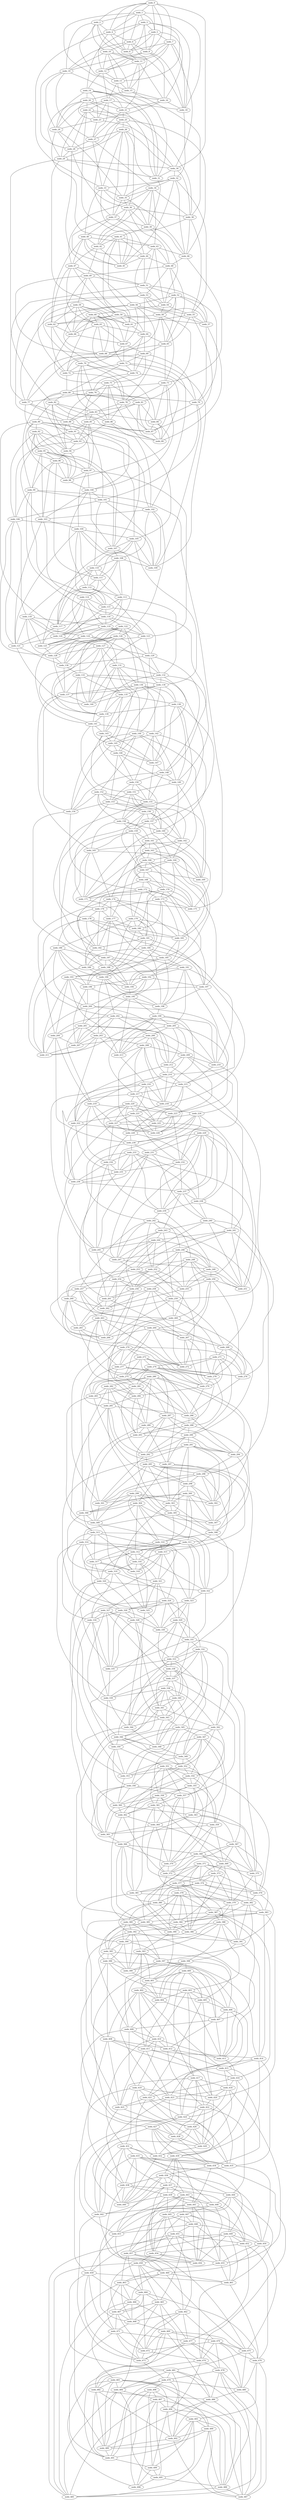 graph gen_BarabasiAlbert_500 {
  nodo_368 -- nodo_372;
  nodo_368 -- nodo_373;
  nodo_368 -- nodo_375;
  nodo_368 -- nodo_370;
  nodo_312 -- nodo_318;
  nodo_312 -- nodo_317;
  nodo_84 -- nodo_89;
  nodo_312 -- nodo_316;
  nodo_256 -- nodo_266;
  nodo_84 -- nodo_87;
  nodo_256 -- nodo_261;
  nodo_39 -- nodo_46;
  nodo_144 -- nodo_154;
  nodo_144 -- nodo_152;
  nodo_200 -- nodo_201;
  nodo_408 -- nodo_425;
  nodo_39 -- nodo_41;
  nodo_160 -- nodo_162;
  nodo_160 -- nodo_169;
  nodo_424 -- nodo_427;
  nodo_144 -- nodo_169;
  nodo_160 -- nodo_171;
  nodo_408 -- nodo_416;
  nodo_408 -- nodo_411;
  nodo_408 -- nodo_412;
  nodo_27 -- nodo_34;
  nodo_433 -- nodo_440;
  nodo_27 -- nodo_33;
  nodo_433 -- nodo_442;
  nodo_135 -- nodo_139;
  nodo_135 -- nodo_138;
  nodo_496 -- nodo_497;
  nodo_256 -- nodo_288;
  nodo_433 -- nodo_449;
  nodo_294 -- nodo_307;
  nodo_433 -- nodo_446;
  nodo_281 -- nodo_292;
  nodo_424 -- nodo_430;
  nodo_27 -- nodo_28;
  nodo_281 -- nodo_293;
  nodo_153 -- nodo_178;
  nodo_368 -- nodo_369;
  nodo_377 -- nodo_382;
  nodo_377 -- nodo_381;
  nodo_84 -- nodo_98;
  nodo_377 -- nodo_386;
  nodo_442 -- nodo_473;
  nodo_496 -- nodo_490;
  nodo_144 -- nodo_148;
  nodo_144 -- nodo_145;
  nodo_144 -- nodo_146;
  nodo_200 -- nodo_210;
  nodo_200 -- nodo_211;
  nodo_285 -- nodo_305;
  nodo_200 -- nodo_212;
  nodo_281 -- nodo_286;
  nodo_281 -- nodo_283;
  nodo_52 -- nodo_56;
  nodo_151 -- nodo_156;
  nodo_417 -- nodo_428;
  nodo_52 -- nodo_54;
  nodo_151 -- nodo_158;
  nodo_377 -- nodo_379;
  nodo_377 -- nodo_378;
  nodo_417 -- nodo_424;
  nodo_52 -- nodo_58;
  nodo_417 -- nodo_425;
  nodo_52 -- nodo_57;
  nodo_415 -- nodo_416;
  nodo_415 -- nodo_418;
  nodo_305 -- nodo_312;
  nodo_424 -- nodo_459;
  nodo_305 -- nodo_314;
  nodo_377 -- nodo_380;
  nodo_397 -- nodo_428;
  nodo_417 -- nodo_420;
  nodo_151 -- nodo_162;
  nodo_417 -- nodo_422;
  nodo_52 -- nodo_65;
  nodo_135 -- nodo_146;
  nodo_263 -- nodo_272;
  nodo_135 -- nodo_143;
  nodo_433 -- nodo_438;
  nodo_15 -- nodo_38;
  nodo_135 -- nodo_140;
  nodo_433 -- nodo_435;
  nodo_433 -- nodo_434;
  nodo_263 -- nodo_266;
  nodo_330 -- nodo_340;
  nodo_263 -- nodo_265;
  nodo_263 -- nodo_264;
  nodo_96 -- nodo_98;
  nodo_96 -- nodo_97;
  nodo_151 -- nodo_153;
  nodo_96 -- nodo_99;
  nodo_151 -- nodo_155;
  nodo_99 -- nodo_101;
  nodo_269 -- nodo_301;
  nodo_52 -- nodo_79;
  nodo_263 -- nodo_284;
  nodo_384 -- nodo_395;
  nodo_99 -- nodo_106;
  nodo_238 -- nodo_239;
  nodo_384 -- nodo_390;
  nodo_384 -- nodo_386;
  nodo_263 -- nodo_277;
  nodo_397 -- nodo_407;
  nodo_391 -- nodo_398;
  nodo_489 -- nodo_491;
  nodo_312 -- nodo_320;
  nodo_1 -- nodo_18;
  nodo_128 -- nodo_130;
  nodo_489 -- nodo_490;
  nodo_99 -- nodo_116;
  nodo_1 -- nodo_15;
  nodo_99 -- nodo_115;
  nodo_128 -- nodo_137;
  nodo_305 -- nodo_308;
  nodo_15 -- nodo_16;
  nodo_64 -- nodo_74;
  nodo_305 -- nodo_307;
  nodo_312 -- nodo_322;
  nodo_64 -- nodo_68;
  nodo_64 -- nodo_65;
  nodo_15 -- nodo_20;
  nodo_64 -- nodo_69;
  nodo_397 -- nodo_414;
  nodo_426 -- nodo_428;
  nodo_202 -- nodo_210;
  nodo_254 -- nodo_261;
  nodo_254 -- nodo_260;
  nodo_426 -- nodo_429;
  nodo_254 -- nodo_256;
  nodo_254 -- nodo_258;
  nodo_19 -- nodo_31;
  nodo_162 -- nodo_175;
  nodo_274 -- nodo_281;
  nodo_310 -- nodo_315;
  nodo_498 -- nodo_499;
  nodo_97 -- nodo_104;
  nodo_310 -- nodo_319;
  nodo_97 -- nodo_100;
  nodo_274 -- nodo_283;
  nodo_431 -- nodo_440;
  nodo_431 -- nodo_442;
  nodo_498 -- nodo_496;
  nodo_431 -- nodo_444;
  nodo_498 -- nodo_497;
  nodo_59 -- nodo_61;
  nodo_59 -- nodo_62;
  nodo_146 -- nodo_153;
  nodo_146 -- nodo_150;
  nodo_20 -- nodo_25;
  nodo_59 -- nodo_60;
  nodo_20 -- nodo_24;
  nodo_20 -- nodo_23;
  nodo_20 -- nodo_22;
  nodo_20 -- nodo_21;
  nodo_92 -- nodo_96;
  nodo_92 -- nodo_95;
  nodo_274 -- nodo_278;
  nodo_59 -- nodo_67;
  nodo_92 -- nodo_94;
  nodo_274 -- nodo_275;
  nodo_92 -- nodo_93;
  nodo_274 -- nodo_276;
  nodo_59 -- nodo_66;
  nodo_162 -- nodo_165;
  nodo_59 -- nodo_63;
  nodo_92 -- nodo_98;
  nodo_162 -- nodo_164;
  nodo_274 -- nodo_279;
  nodo_20 -- nodo_29;
  nodo_162 -- nodo_163;
  nodo_296 -- nodo_311;
  nodo_249 -- nodo_251;
  nodo_249 -- nodo_250;
  nodo_249 -- nodo_255;
  nodo_426 -- nodo_442;
  nodo_59 -- nodo_70;
  nodo_287 -- nodo_305;
  nodo_290 -- nodo_297;
  nodo_330 -- nodo_331;
  nodo_146 -- nodo_149;
  nodo_290 -- nodo_291;
  nodo_290 -- nodo_292;
  nodo_146 -- nodo_147;
  nodo_290 -- nodo_294;
  nodo_202 -- nodo_205;
  nodo_202 -- nodo_206;
  nodo_202 -- nodo_207;
  nodo_417 -- nodo_418;
  nodo_296 -- nodo_301;
  nodo_296 -- nodo_302;
  nodo_202 -- nodo_203;
  nodo_202 -- nodo_204;
  nodo_133 -- nodo_140;
  nodo_296 -- nodo_309;
  nodo_60 -- nodo_71;
  nodo_19 -- nodo_28;
  nodo_60 -- nodo_61;
  nodo_19 -- nodo_27;
  nodo_60 -- nodo_63;
  nodo_19 -- nodo_24;
  nodo_133 -- nodo_137;
  nodo_426 -- nodo_435;
  nodo_60 -- nodo_66;
  nodo_133 -- nodo_135;
  nodo_60 -- nodo_68;
  nodo_133 -- nodo_134;
  nodo_133 -- nodo_139;
  nodo_419 -- nodo_438;
  nodo_153 -- nodo_160;
  nodo_60 -- nodo_72;
  nodo_303 -- nodo_318;
  nodo_460 -- nodo_466;
  nodo_460 -- nodo_463;
  nodo_153 -- nodo_154;
  nodo_153 -- nodo_156;
  nodo_155 -- nodo_169;
  nodo_419 -- nodo_431;
  nodo_247 -- nodo_253;
  nodo_283 -- nodo_289;
  nodo_419 -- nodo_421;
  nodo_419 -- nodo_422;
  nodo_99 -- nodo_175;
  nodo_126 -- nodo_127;
  nodo_460 -- nodo_461;
  nodo_126 -- nodo_128;
  nodo_155 -- nodo_182;
  nodo_419 -- nodo_426;
  nodo_126 -- nodo_129;
  nodo_375 -- nodo_379;
  nodo_40 -- nodo_62;
  nodo_375 -- nodo_376;
  nodo_119 -- nodo_146;
  nodo_395 -- nodo_405;
  nodo_395 -- nodo_409;
  nodo_133 -- nodo_157;
  nodo_283 -- nodo_298;
  nodo_419 -- nodo_420;
  nodo_431 -- nodo_437;
  nodo_72 -- nodo_80;
  nodo_382 -- nodo_384;
  nodo_126 -- nodo_139;
  nodo_382 -- nodo_383;
  nodo_388 -- nodo_403;
  nodo_247 -- nodo_249;
  nodo_126 -- nodo_130;
  nodo_310 -- nodo_321;
  nodo_431 -- nodo_433;
  nodo_310 -- nodo_320;
  nodo_431 -- nodo_432;
  nodo_40 -- nodo_45;
  nodo_40 -- nodo_47;
  nodo_469 -- nodo_486;
  nodo_40 -- nodo_42;
  nodo_332 -- nodo_342;
  nodo_40 -- nodo_43;
  nodo_332 -- nodo_345;
  nodo_40 -- nodo_44;
  nodo_72 -- nodo_78;
  nodo_332 -- nodo_348;
  nodo_469 -- nodo_482;
  nodo_382 -- nodo_391;
  nodo_97 -- nodo_123;
  nodo_382 -- nodo_397;
  nodo_126 -- nodo_140;
  nodo_204 -- nodo_230;
  nodo_303 -- nodo_305;
  nodo_119 -- nodo_124;
  nodo_469 -- nodo_473;
  nodo_119 -- nodo_123;
  nodo_39 -- nodo_54;
  nodo_469 -- nodo_475;
  nodo_303 -- nodo_308;
  nodo_119 -- nodo_120;
  nodo_198 -- nodo_199;
  nodo_254 -- nodo_266;
  nodo_276 -- nodo_286;
  nodo_460 -- nodo_475;
  nodo_469 -- nodo_470;
  nodo_469 -- nodo_472;
  nodo_164 -- nodo_173;
  nodo_67 -- nodo_70;
  nodo_164 -- nodo_171;
  nodo_428 -- nodo_434;
  nodo_95 -- nodo_103;
  nodo_67 -- nodo_71;
  nodo_95 -- nodo_107;
  nodo_124 -- nodo_141;
  nodo_67 -- nodo_69;
  nodo_348 -- nodo_353;
  nodo_428 -- nodo_432;
  nodo_164 -- nodo_169;
  nodo_164 -- nodo_167;
  nodo_444 -- nodo_445;
  nodo_444 -- nodo_446;
  nodo_196 -- nodo_198;
  nodo_124 -- nodo_132;
  nodo_364 -- nodo_365;
  nodo_124 -- nodo_130;
  nodo_485 -- nodo_497;
  nodo_124 -- nodo_131;
  nodo_364 -- nodo_370;
  nodo_79 -- nodo_109;
  nodo_332 -- nodo_333;
  nodo_289 -- nodo_306;
  nodo_332 -- nodo_337;
  nodo_79 -- nodo_101;
  nodo_332 -- nodo_339;
  nodo_444 -- nodo_456;
  nodo_124 -- nodo_125;
  nodo_186 -- nodo_211;
  nodo_444 -- nodo_450;
  nodo_364 -- nodo_374;
  nodo_364 -- nodo_382;
  nodo_485 -- nodo_490;
  nodo_79 -- nodo_84;
  nodo_428 -- nodo_429;
  nodo_164 -- nodo_183;
  nodo_11 -- nodo_15;
  nodo_11 -- nodo_12;
  nodo_348 -- nodo_349;
  nodo_444 -- nodo_461;
  nodo_11 -- nodo_16;
  nodo_11 -- nodo_21;
  nodo_5 -- nodo_16;
  nodo_379 -- nodo_386;
  nodo_80 -- nodo_89;
  nodo_323 -- nodo_329;
  nodo_380 -- nodo_392;
  nodo_323 -- nodo_326;
  nodo_80 -- nodo_81;
  nodo_80 -- nodo_82;
  nodo_379 -- nodo_387;
  nodo_227 -- nodo_245;
  nodo_339 -- nodo_350;
  nodo_380 -- nodo_389;
  nodo_285 -- nodo_292;
  nodo_379 -- nodo_391;
  nodo_380 -- nodo_384;
  nodo_186 -- nodo_200;
  nodo_380 -- nodo_383;
  nodo_43 -- nodo_51;
  nodo_43 -- nodo_54;
  nodo_245 -- nodo_261;
  nodo_5 -- nodo_6;
  nodo_106 -- nodo_109;
  nodo_5 -- nodo_7;
  nodo_5 -- nodo_8;
  nodo_5 -- nodo_9;
  nodo_43 -- nodo_48;
  nodo_227 -- nodo_238;
  nodo_43 -- nodo_44;
  nodo_43 -- nodo_46;
  nodo_227 -- nodo_234;
  nodo_339 -- nodo_344;
  nodo_285 -- nodo_286;
  nodo_334 -- nodo_353;
  nodo_227 -- nodo_228;
  nodo_106 -- nodo_118;
  nodo_178 -- nodo_180;
  nodo_178 -- nodo_182;
  nodo_178 -- nodo_183;
  nodo_411 -- nodo_414;
  nodo_395 -- nodo_396;
  nodo_395 -- nodo_399;
  nodo_285 -- nodo_297;
  nodo_139 -- nodo_141;
  nodo_323 -- nodo_333;
  nodo_245 -- nodo_247;
  nodo_180 -- nodo_181;
  nodo_180 -- nodo_183;
  nodo_180 -- nodo_188;
  nodo_80 -- nodo_99;
  nodo_80 -- nodo_93;
  nodo_139 -- nodo_143;
  nodo_323 -- nodo_330;
  nodo_106 -- nodo_128;
  nodo_106 -- nodo_121;
  nodo_258 -- nodo_278;
  nodo_366 -- nodo_368;
  nodo_334 -- nodo_339;
  nodo_194 -- nodo_195;
  nodo_334 -- nodo_335;
  nodo_258 -- nodo_270;
  nodo_258 -- nodo_271;
  nodo_47 -- nodo_63;
  nodo_47 -- nodo_62;
  nodo_122 -- nodo_130;
  nodo_122 -- nodo_133;
  nodo_122 -- nodo_136;
  nodo_166 -- nodo_177;
  nodo_166 -- nodo_175;
  nodo_471 -- nodo_477;
  nodo_47 -- nodo_50;
  nodo_75 -- nodo_88;
  nodo_471 -- nodo_473;
  nodo_471 -- nodo_472;
  nodo_292 -- nodo_301;
  nodo_258 -- nodo_261;
  nodo_258 -- nodo_262;
  nodo_47 -- nodo_51;
  nodo_47 -- nodo_49;
  nodo_350 -- nodo_351;
  nodo_309 -- nodo_318;
  nodo_309 -- nodo_311;
  nodo_229 -- nodo_238;
  nodo_366 -- nodo_381;
  nodo_229 -- nodo_237;
  nodo_229 -- nodo_239;
  nodo_366 -- nodo_385;
  nodo_229 -- nodo_230;
  nodo_229 -- nodo_232;
  nodo_229 -- nodo_231;
  nodo_415 -- nodo_432;
  nodo_270 -- nodo_282;
  nodo_350 -- nodo_362;
  nodo_213 -- nodo_216;
  nodo_337 -- nodo_339;
  nodo_337 -- nodo_338;
  nodo_366 -- nodo_370;
  nodo_93 -- nodo_106;
  nodo_87 -- nodo_89;
  nodo_93 -- nodo_102;
  nodo_229 -- nodo_241;
  nodo_122 -- nodo_123;
  nodo_122 -- nodo_125;
  nodo_229 -- nodo_247;
  nodo_415 -- nodo_423;
  nodo_122 -- nodo_126;
  nodo_366 -- nodo_380;
  nodo_270 -- nodo_273;
  nodo_122 -- nodo_128;
  nodo_270 -- nodo_272;
  nodo_270 -- nodo_277;
  nodo_350 -- nodo_356;
  nodo_166 -- nodo_168;
  nodo_166 -- nodo_167;
  nodo_270 -- nodo_276;
  nodo_350 -- nodo_353;
  nodo_287 -- nodo_292;
  nodo_287 -- nodo_294;
  nodo_35 -- nodo_36;
  nodo_35 -- nodo_37;
  nodo_243 -- nodo_244;
  nodo_35 -- nodo_39;
  nodo_243 -- nodo_245;
  nodo_137 -- nodo_165;
  nodo_108 -- nodo_109;
  nodo_337 -- nodo_340;
  nodo_287 -- nodo_289;
  nodo_287 -- nodo_288;
  nodo_321 -- nodo_328;
  nodo_1 -- nodo_2;
  nodo_215 -- nodo_228;
  nodo_442 -- nodo_456;
  nodo_1 -- nodo_3;
  nodo_55 -- nodo_57;
  nodo_321 -- nodo_327;
  nodo_1 -- nodo_4;
  nodo_321 -- nodo_324;
  nodo_1 -- nodo_5;
  nodo_215 -- nodo_225;
  nodo_321 -- nodo_325;
  nodo_1 -- nodo_6;
  nodo_413 -- nodo_416;
  nodo_487 -- nodo_490;
  nodo_55 -- nodo_65;
  nodo_337 -- nodo_357;
  nodo_458 -- nodo_485;
  nodo_55 -- nodo_61;
  nodo_487 -- nodo_497;
  nodo_23 -- nodo_30;
  nodo_393 -- nodo_397;
  nodo_258 -- nodo_259;
  nodo_137 -- nodo_140;
  nodo_243 -- nodo_268;
  nodo_307 -- nodo_308;
  nodo_23 -- nodo_24;
  nodo_23 -- nodo_27;
  nodo_166 -- nodo_197;
  nodo_243 -- nodo_259;
  nodo_471 -- nodo_491;
  nodo_243 -- nodo_256;
  nodo_137 -- nodo_154;
  nodo_215 -- nodo_241;
  nodo_9 -- nodo_16;
  nodo_108 -- nodo_111;
  nodo_108 -- nodo_110;
  nodo_458 -- nodo_460;
  nodo_9 -- nodo_19;
  nodo_108 -- nodo_114;
  nodo_9 -- nodo_18;
  nodo_108 -- nodo_113;
  nodo_399 -- nodo_401;
  nodo_458 -- nodo_467;
  nodo_55 -- nodo_87;
  nodo_9 -- nodo_12;
  nodo_393 -- nodo_399;
  nodo_458 -- nodo_462;
  nodo_458 -- nodo_465;
  nodo_458 -- nodo_464;
  nodo_336 -- nodo_343;
  nodo_336 -- nodo_346;
  nodo_197 -- nodo_200;
  nodo_481 -- nodo_492;
  nodo_336 -- nodo_341;
  nodo_336 -- nodo_340;
  nodo_481 -- nodo_487;
  nodo_481 -- nodo_486;
  nodo_176 -- nodo_188;
  nodo_120 -- nodo_121;
  nodo_224 -- nodo_232;
  nodo_120 -- nodo_127;
  nodo_224 -- nodo_230;
  nodo_224 -- nodo_235;
  nodo_328 -- nodo_341;
  nodo_112 -- nodo_125;
  nodo_328 -- nodo_343;
  nodo_112 -- nodo_123;
  nodo_73 -- nodo_84;
  nodo_73 -- nodo_80;
  nodo_168 -- nodo_181;
  nodo_28 -- nodo_36;
  nodo_241 -- nodo_296;
  nodo_481 -- nodo_482;
  nodo_197 -- nodo_215;
  nodo_481 -- nodo_484;
  nodo_216 -- nodo_221;
  nodo_216 -- nodo_222;
  nodo_216 -- nodo_224;
  nodo_481 -- nodo_479;
  nodo_168 -- nodo_172;
  nodo_28 -- nodo_29;
  nodo_73 -- nodo_78;
  nodo_168 -- nodo_175;
  nodo_328 -- nodo_330;
  nodo_328 -- nodo_335;
  nodo_336 -- nodo_367;
  nodo_168 -- nodo_170;
  nodo_383 -- nodo_420;
  nodo_168 -- nodo_171;
  nodo_16 -- nodo_18;
  nodo_457 -- nodo_475;
  nodo_16 -- nodo_21;
  nodo_16 -- nodo_23;
  nodo_233 -- nodo_251;
  nodo_352 -- nodo_354;
  nodo_352 -- nodo_353;
  nodo_73 -- nodo_87;
  nodo_233 -- nodo_254;
  nodo_207 -- nodo_211;
  nodo_457 -- nodo_462;
  nodo_383 -- nodo_414;
  nodo_449 -- nodo_485;
  nodo_457 -- nodo_464;
  nodo_457 -- nodo_463;
  nodo_216 -- nodo_245;
  nodo_224 -- nodo_226;
  nodo_224 -- nodo_227;
  nodo_449 -- nodo_456;
  nodo_490 -- nodo_492;
  nodo_449 -- nodo_452;
  nodo_449 -- nodo_450;
  nodo_185 -- nodo_198;
  nodo_185 -- nodo_196;
  nodo_295 -- nodo_296;
  nodo_85 -- nodo_97;
  nodo_185 -- nodo_191;
  nodo_233 -- nodo_236;
  nodo_233 -- nodo_239;
  nodo_289 -- nodo_297;
  nodo_233 -- nodo_238;
  nodo_362 -- nodo_389;
  nodo_289 -- nodo_293;
  nodo_185 -- nodo_188;
  nodo_345 -- nodo_347;
  nodo_233 -- nodo_235;
  nodo_233 -- nodo_234;
  nodo_449 -- nodo_457;
  nodo_352 -- nodo_370;
  nodo_449 -- nodo_461;
  nodo_241 -- nodo_251;
  nodo_48 -- nodo_65;
  nodo_85 -- nodo_87;
  nodo_241 -- nodo_244;
  nodo_85 -- nodo_93;
  nodo_295 -- nodo_298;
  nodo_400 -- nodo_417;
  nodo_85 -- nodo_94;
  nodo_295 -- nodo_299;
  nodo_85 -- nodo_91;
  nodo_400 -- nodo_411;
  nodo_241 -- nodo_246;
  nodo_352 -- nodo_362;
  nodo_90 -- nodo_107;
  nodo_216 -- nodo_218;
  nodo_216 -- nodo_217;
  nodo_400 -- nodo_407;
  nodo_48 -- nodo_53;
  nodo_362 -- nodo_372;
  nodo_48 -- nodo_52;
  nodo_400 -- nodo_404;
  nodo_224 -- nodo_251;
  nodo_362 -- nodo_364;
  nodo_241 -- nodo_253;
  nodo_400 -- nodo_406;
  nodo_400 -- nodo_405;
  nodo_48 -- nodo_49;
  nodo_345 -- nodo_365;
  nodo_400 -- nodo_401;
  nodo_97 -- nodo_98;
  nodo_90 -- nodo_101;
  nodo_53 -- nodo_57;
  nodo_191 -- nodo_192;
  nodo_191 -- nodo_193;
  nodo_53 -- nodo_55;
  nodo_53 -- nodo_54;
  nodo_289 -- nodo_290;
  nodo_191 -- nodo_198;
  nodo_112 -- nodo_117;
  nodo_112 -- nodo_115;
  nodo_345 -- nodo_350;
  nodo_438 -- nodo_439;
  nodo_345 -- nodo_356;
  nodo_345 -- nodo_357;
  nodo_90 -- nodo_117;
  nodo_278 -- nodo_279;
  nodo_345 -- nodo_358;
  nodo_53 -- nodo_64;
  nodo_112 -- nodo_113;
  nodo_473 -- nodo_479;
  nodo_174 -- nodo_184;
  nodo_174 -- nodo_183;
  nodo_174 -- nodo_177;
  nodo_278 -- nodo_288;
  nodo_110 -- nodo_118;
  nodo_110 -- nodo_117;
  nodo_326 -- nodo_335;
  nodo_326 -- nodo_334;
  nodo_110 -- nodo_113;
  nodo_110 -- nodo_112;
  nodo_110 -- nodo_111;
  nodo_326 -- nodo_330;
  nodo_105 -- nodo_109;
  nodo_81 -- nodo_87;
  nodo_402 -- nodo_405;
  nodo_174 -- nodo_175;
  nodo_402 -- nodo_408;
  nodo_81 -- nodo_89;
  nodo_174 -- nodo_176;
  nodo_81 -- nodo_83;
  nodo_81 -- nodo_84;
  nodo_178 -- nodo_186;
  nodo_81 -- nodo_85;
  nodo_354 -- nodo_355;
  nodo_475 -- nodo_481;
  nodo_402 -- nodo_404;
  nodo_280 -- nodo_302;
  nodo_354 -- nodo_359;
  nodo_105 -- nodo_107;
  nodo_410 -- nodo_419;
  nodo_218 -- nodo_226;
  nodo_41 -- nodo_61;
  nodo_2 -- nodo_19;
  nodo_455 -- nodo_463;
  nodo_455 -- nodo_461;
  nodo_483 -- nodo_482;
  nodo_402 -- nodo_411;
  nodo_2 -- nodo_10;
  nodo_2 -- nodo_11;
  nodo_402 -- nodo_412;
  nodo_402 -- nodo_415;
  nodo_2 -- nodo_13;
  nodo_105 -- nodo_110;
  nodo_105 -- nodo_111;
  nodo_410 -- nodo_412;
  nodo_231 -- nodo_245;
  nodo_410 -- nodo_411;
  nodo_317 -- nodo_318;
  nodo_93 -- nodo_94;
  nodo_231 -- nodo_247;
  nodo_410 -- nodo_413;
  nodo_218 -- nodo_221;
  nodo_326 -- nodo_328;
  nodo_41 -- nodo_50;
  nodo_483 -- nodo_489;
  nodo_483 -- nodo_487;
  nodo_483 -- nodo_484;
  nodo_483 -- nodo_494;
  nodo_483 -- nodo_491;
  nodo_41 -- nodo_42;
  nodo_131 -- nodo_145;
  nodo_41 -- nodo_43;
  nodo_402 -- nodo_423;
  nodo_483 -- nodo_490;
  nodo_41 -- nodo_44;
  nodo_41 -- nodo_45;
  nodo_131 -- nodo_144;
  nodo_183 -- nodo_185;
  nodo_347 -- nodo_359;
  nodo_447 -- nodo_448;
  nodo_347 -- nodo_353;
  nodo_347 -- nodo_354;
  nodo_131 -- nodo_141;
  nodo_269 -- nodo_284;
  nodo_131 -- nodo_140;
  nodo_103 -- nodo_121;
  nodo_131 -- nodo_136;
  nodo_131 -- nodo_132;
  nodo_410 -- nodo_431;
  nodo_105 -- nodo_134;
  nodo_148 -- nodo_149;
  nodo_183 -- nodo_194;
  nodo_231 -- nodo_240;
  nodo_269 -- nodo_276;
  nodo_347 -- nodo_363;
  nodo_269 -- nodo_272;
  nodo_397 -- nodo_399;
  nodo_231 -- nodo_235;
  nodo_103 -- nodo_114;
  nodo_231 -- nodo_232;
  nodo_453 -- nodo_459;
  nodo_319 -- nodo_320;
  nodo_148 -- nodo_154;
  nodo_148 -- nodo_155;
  nodo_475 -- nodo_480;
  nodo_148 -- nodo_150;
  nodo_360 -- nodo_363;
  nodo_195 -- nodo_213;
  nodo_360 -- nodo_362;
  nodo_61 -- nodo_64;
  nodo_475 -- nodo_476;
  nodo_61 -- nodo_67;
  nodo_354 -- nodo_360;
  nodo_319 -- nodo_325;
  nodo_447 -- nodo_465;
  nodo_319 -- nodo_329;
  nodo_103 -- nodo_104;
  nodo_28 -- nodo_56;
  nodo_347 -- nodo_348;
  nodo_347 -- nodo_349;
  nodo_75 -- nodo_105;
  nodo_354 -- nodo_381;
  nodo_189 -- nodo_211;
  nodo_195 -- nodo_207;
  nodo_176 -- nodo_182;
  nodo_176 -- nodo_177;
  nodo_176 -- nodo_178;
  nodo_360 -- nodo_365;
  nodo_447 -- nodo_450;
  nodo_447 -- nodo_454;
  nodo_447 -- nodo_453;
  nodo_319 -- nodo_334;
  nodo_447 -- nodo_456;
  nodo_436 -- nodo_437;
  nodo_404 -- nodo_407;
  nodo_436 -- nodo_438;
  nodo_172 -- nodo_173;
  nodo_404 -- nodo_409;
  nodo_56 -- nodo_57;
  nodo_172 -- nodo_175;
  nodo_468 -- nodo_469;
  nodo_56 -- nodo_58;
  nodo_172 -- nodo_176;
  nodo_388 -- nodo_391;
  nodo_282 -- nodo_301;
  nodo_356 -- nodo_357;
  nodo_56 -- nodo_67;
  nodo_172 -- nodo_182;
  nodo_172 -- nodo_185;
  nodo_56 -- nodo_68;
  nodo_252 -- nodo_262;
  nodo_193 -- nodo_200;
  nodo_453 -- nodo_460;
  nodo_220 -- nodo_227;
  nodo_220 -- nodo_228;
  nodo_373 -- nodo_386;
  nodo_421 -- nodo_432;
  nodo_252 -- nodo_254;
  nodo_252 -- nodo_255;
  nodo_252 -- nodo_256;
  nodo_172 -- nodo_179;
  nodo_220 -- nodo_221;
  nodo_300 -- nodo_307;
  nodo_56 -- nodo_77;
  nodo_56 -- nodo_78;
  nodo_300 -- nodo_306;
  nodo_220 -- nodo_225;
  nodo_300 -- nodo_303;
  nodo_220 -- nodo_223;
  nodo_300 -- nodo_301;
  nodo_421 -- nodo_435;
  nodo_300 -- nodo_302;
  nodo_44 -- nodo_53;
  nodo_44 -- nodo_51;
  nodo_300 -- nodo_310;
  nodo_477 -- nodo_480;
  nodo_300 -- nodo_311;
  nodo_44 -- nodo_45;
  nodo_116 -- nodo_120;
  nodo_44 -- nodo_48;
  nodo_116 -- nodo_123;
  nodo_220 -- nodo_230;
  nodo_261 -- nodo_267;
  nodo_341 -- nodo_342;
  nodo_116 -- nodo_122;
  nodo_341 -- nodo_343;
  nodo_220 -- nodo_236;
  nodo_341 -- nodo_346;
  nodo_421 -- nodo_424;
  nodo_421 -- nodo_425;
  nodo_315 -- nodo_318;
  nodo_315 -- nodo_316;
  nodo_261 -- nodo_265;
  nodo_32 -- nodo_55;
  nodo_261 -- nodo_262;
  nodo_388 -- nodo_398;
  nodo_388 -- nodo_394;
  nodo_68 -- nodo_77;
  nodo_388 -- nodo_392;
  nodo_6 -- nodo_8;
  nodo_388 -- nodo_393;
  nodo_468 -- nodo_471;
  nodo_6 -- nodo_9;
  nodo_477 -- nodo_498;
  nodo_155 -- nodo_158;
  nodo_235 -- nodo_236;
  nodo_32 -- nodo_46;
  nodo_32 -- nodo_45;
  nodo_297 -- nodo_333;
  nodo_299 -- nodo_342;
  nodo_267 -- nodo_272;
  nodo_462 -- nodo_477;
  nodo_462 -- nodo_472;
  nodo_462 -- nodo_473;
  nodo_267 -- nodo_279;
  nodo_101 -- nodo_110;
  nodo_205 -- nodo_223;
  nodo_317 -- nodo_321;
  nodo_116 -- nodo_119;
  nodo_32 -- nodo_35;
  nodo_317 -- nodo_320;
  nodo_32 -- nodo_33;
  nodo_32 -- nodo_34;
  nodo_157 -- nodo_171;
  nodo_477 -- nodo_473;
  nodo_157 -- nodo_164;
  nodo_205 -- nodo_213;
  nodo_477 -- nodo_478;
  nodo_116 -- nodo_117;
  nodo_205 -- nodo_212;
  nodo_317 -- nodo_326;
  nodo_291 -- nodo_294;
  nodo_205 -- nodo_209;
  nodo_205 -- nodo_206;
  nodo_291 -- nodo_298;
  nodo_6 -- nodo_19;
  nodo_252 -- nodo_272;
  nodo_291 -- nodo_292;
  nodo_193 -- nodo_211;
  nodo_189 -- nodo_194;
  nodo_373 -- nodo_376;
  nodo_6 -- nodo_10;
  nodo_373 -- nodo_377;
  nodo_193 -- nodo_204;
  nodo_373 -- nodo_374;
  nodo_6 -- nodo_15;
  nodo_189 -- nodo_190;
  nodo_235 -- nodo_261;
  nodo_373 -- nodo_379;
  nodo_341 -- nodo_385;
  nodo_73 -- nodo_100;
  nodo_88 -- nodo_100;
  nodo_297 -- nodo_304;
  nodo_297 -- nodo_302;
  nodo_462 -- nodo_470;
  nodo_297 -- nodo_303;
  nodo_193 -- nodo_213;
  nodo_356 -- nodo_360;
  nodo_451 -- nodo_452;
  nodo_462 -- nodo_468;
  nodo_101 -- nodo_106;
  nodo_356 -- nodo_365;
  nodo_451 -- nodo_457;
  nodo_101 -- nodo_109;
  nodo_356 -- nodo_363;
  nodo_451 -- nodo_455;
  nodo_267 -- nodo_268;
  nodo_451 -- nodo_459;
  nodo_356 -- nodo_366;
  nodo_451 -- nodo_458;
  nodo_101 -- nodo_102;
  nodo_299 -- nodo_304;
  nodo_406 -- nodo_413;
  nodo_299 -- nodo_302;
  nodo_406 -- nodo_415;
  nodo_299 -- nodo_303;
  nodo_358 -- nodo_367;
  nodo_142 -- nodo_150;
  nodo_299 -- nodo_306;
  nodo_358 -- nodo_365;
  nodo_438 -- nodo_440;
  nodo_358 -- nodo_364;
  nodo_36 -- nodo_48;
  nodo_358 -- nodo_361;
  nodo_358 -- nodo_360;
  nodo_299 -- nodo_301;
  nodo_451 -- nodo_462;
  nodo_371 -- nodo_388;
  nodo_142 -- nodo_145;
  nodo_142 -- nodo_147;
  nodo_142 -- nodo_149;
  nodo_222 -- nodo_226;
  nodo_406 -- nodo_424;
  nodo_466 -- nodo_467;
  nodo_466 -- nodo_468;
  nodo_438 -- nodo_452;
  nodo_36 -- nodo_37;
  nodo_36 -- nodo_38;
  nodo_36 -- nodo_39;
  nodo_392 -- nodo_413;
  nodo_299 -- nodo_310;
  nodo_386 -- nodo_391;
  nodo_36 -- nodo_42;
  nodo_114 -- nodo_120;
  nodo_114 -- nodo_129;
  nodo_114 -- nodo_125;
  nodo_434 -- nodo_436;
  nodo_209 -- nodo_223;
  nodo_76 -- nodo_88;
  nodo_24 -- nodo_41;
  nodo_438 -- nodo_460;
  nodo_479 -- nodo_496;
  nodo_250 -- nodo_264;
  nodo_170 -- nodo_180;
  nodo_466 -- nodo_474;
  nodo_157 -- nodo_160;
  nodo_392 -- nodo_425;
  nodo_479 -- nodo_494;
  nodo_479 -- nodo_491;
  nodo_494 -- nodo_493;
  nodo_267 -- nodo_293;
  nodo_386 -- nodo_395;
  nodo_250 -- nodo_255;
  nodo_250 -- nodo_257;
  nodo_129 -- nodo_148;
  nodo_157 -- nodo_159;
  nodo_237 -- nodo_239;
  nodo_209 -- nodo_224;
  nodo_237 -- nodo_238;
  nodo_76 -- nodo_78;
  nodo_209 -- nodo_212;
  nodo_76 -- nodo_77;
  nodo_142 -- nodo_160;
  nodo_209 -- nodo_210;
  nodo_76 -- nodo_79;
  nodo_170 -- nodo_173;
  nodo_250 -- nodo_251;
  nodo_170 -- nodo_175;
  nodo_2 -- nodo_4;
  nodo_406 -- nodo_407;
  nodo_466 -- nodo_485;
  nodo_170 -- nodo_171;
  nodo_479 -- nodo_484;
  nodo_2 -- nodo_8;
  nodo_479 -- nodo_480;
  nodo_222 -- nodo_235;
  nodo_129 -- nodo_130;
  nodo_129 -- nodo_134;
  nodo_129 -- nodo_132;
  nodo_76 -- nodo_85;
  nodo_209 -- nodo_214;
  nodo_222 -- nodo_236;
  nodo_86 -- nodo_102;
  nodo_88 -- nodo_91;
  nodo_88 -- nodo_94;
  nodo_265 -- nodo_272;
  nodo_265 -- nodo_266;
  nodo_187 -- nodo_198;
  nodo_159 -- nodo_187;
  nodo_191 -- nodo_218;
  nodo_315 -- nodo_321;
  nodo_250 -- nodo_278;
  nodo_313 -- nodo_314;
  nodo_313 -- nodo_317;
  nodo_313 -- nodo_316;
  nodo_315 -- nodo_323;
  nodo_408 -- nodo_453;
  nodo_24 -- nodo_35;
  nodo_492 -- nodo_493;
  nodo_492 -- nodo_494;
  nodo_191 -- nodo_214;
  nodo_464 -- nodo_472;
  nodo_343 -- nodo_344;
  nodo_343 -- nodo_345;
  nodo_237 -- nodo_240;
  nodo_464 -- nodo_476;
  nodo_191 -- nodo_205;
  nodo_492 -- nodo_487;
  nodo_71 -- nodo_102;
  nodo_492 -- nodo_489;
  nodo_237 -- nodo_243;
  nodo_250 -- nodo_267;
  nodo_24 -- nodo_28;
  nodo_343 -- nodo_348;
  nodo_178 -- nodo_210;
  nodo_371 -- nodo_374;
  nodo_371 -- nodo_375;
  nodo_12 -- nodo_13;
  nodo_371 -- nodo_372;
  nodo_12 -- nodo_14;
  nodo_371 -- nodo_373;
  nodo_12 -- nodo_17;
  nodo_159 -- nodo_161;
  nodo_464 -- nodo_465;
  nodo_159 -- nodo_163;
  nodo_464 -- nodo_466;
  nodo_159 -- nodo_165;
  nodo_436 -- nodo_450;
  nodo_114 -- nodo_119;
  nodo_159 -- nodo_167;
  nodo_436 -- nodo_453;
  nodo_464 -- nodo_467;
  nodo_114 -- nodo_117;
  nodo_114 -- nodo_115;
  nodo_315 -- nodo_346;
  nodo_178 -- nodo_204;
  nodo_187 -- nodo_192;
  nodo_371 -- nodo_385;
  nodo_293 -- nodo_294;
  nodo_187 -- nodo_194;
  nodo_187 -- nodo_189;
  nodo_187 -- nodo_188;
  nodo_390 -- nodo_401;
  nodo_371 -- nodo_379;
  nodo_265 -- nodo_275;
  nodo_371 -- nodo_377;
  nodo_436 -- nodo_440;
  nodo_436 -- nodo_443;
  nodo_264 -- nodo_268;
  nodo_264 -- nodo_267;
  nodo_304 -- nodo_312;
  nodo_304 -- nodo_310;
  nodo_264 -- nodo_266;
  nodo_416 -- nodo_421;
  nodo_152 -- nodo_158;
  nodo_152 -- nodo_155;
  nodo_152 -- nodo_156;
  nodo_152 -- nodo_162;
  nodo_416 -- nodo_426;
  nodo_248 -- nodo_269;
  nodo_441 -- nodo_455;
  nodo_264 -- nodo_272;
  nodo_441 -- nodo_452;
  nodo_304 -- nodo_322;
  nodo_320 -- nodo_322;
  nodo_416 -- nodo_434;
  nodo_320 -- nodo_328;
  nodo_17 -- nodo_18;
  nodo_62 -- nodo_72;
  nodo_152 -- nodo_153;
  nodo_248 -- nodo_250;
  nodo_152 -- nodo_154;
  nodo_248 -- nodo_251;
  nodo_17 -- nodo_27;
  nodo_62 -- nodo_66;
  nodo_488 -- nodo_485;
  nodo_248 -- nodo_253;
  nodo_17 -- nodo_21;
  nodo_136 -- nodo_147;
  nodo_17 -- nodo_22;
  nodo_17 -- nodo_23;
  nodo_441 -- nodo_468;
  nodo_17 -- nodo_24;
  nodo_174 -- nodo_202;
  nodo_127 -- nodo_128;
  nodo_136 -- nodo_143;
  nodo_248 -- nodo_258;
  nodo_127 -- nodo_129;
  nodo_136 -- nodo_142;
  nodo_488 -- nodo_487;
  nodo_248 -- nodo_256;
  nodo_136 -- nodo_140;
  nodo_49 -- nodo_66;
  nodo_49 -- nodo_68;
  nodo_398 -- nodo_410;
  nodo_320 -- nodo_335;
  nodo_273 -- nodo_287;
  nodo_49 -- nodo_61;
  nodo_127 -- nodo_131;
  nodo_488 -- nodo_494;
  nodo_62 -- nodo_74;
  nodo_98 -- nodo_100;
  nodo_392 -- nodo_393;
  nodo_488 -- nodo_490;
  nodo_392 -- nodo_394;
  nodo_488 -- nodo_493;
  nodo_127 -- nodo_139;
  nodo_248 -- nodo_249;
  nodo_127 -- nodo_135;
  nodo_432 -- nodo_434;
  nodo_313 -- nodo_334;
  nodo_264 -- nodo_275;
  nodo_398 -- nodo_400;
  nodo_49 -- nodo_59;
  nodo_264 -- nodo_277;
  nodo_398 -- nodo_404;
  nodo_398 -- nodo_401;
  nodo_49 -- nodo_51;
  nodo_392 -- nodo_399;
  nodo_398 -- nodo_406;
  nodo_127 -- nodo_141;
  nodo_441 -- nodo_448;
  nodo_441 -- nodo_442;
  nodo_304 -- nodo_309;
  nodo_313 -- nodo_322;
  nodo_304 -- nodo_307;
  nodo_304 -- nodo_306;
  nodo_313 -- nodo_323;
  nodo_74 -- nodo_89;
  nodo_320 -- nodo_353;
  nodo_409 -- nodo_427;
  nodo_257 -- nodo_269;
  nodo_273 -- nodo_274;
  nodo_201 -- nodo_207;
  nodo_273 -- nodo_275;
  nodo_201 -- nodo_204;
  nodo_201 -- nodo_203;
  nodo_257 -- nodo_262;
  nodo_257 -- nodo_260;
  nodo_257 -- nodo_266;
  nodo_367 -- nodo_368;
  nodo_367 -- nodo_369;
  nodo_257 -- nodo_263;
  nodo_74 -- nodo_75;
  nodo_74 -- nodo_76;
  nodo_409 -- nodo_419;
  nodo_145 -- nodo_154;
  nodo_409 -- nodo_412;
  nodo_170 -- nodo_192;
  nodo_409 -- nodo_410;
  nodo_273 -- nodo_276;
  nodo_273 -- nodo_277;
  nodo_273 -- nodo_278;
  nodo_273 -- nodo_279;
  nodo_311 -- nodo_312;
  nodo_311 -- nodo_317;
  nodo_434 -- nodo_474;
  nodo_311 -- nodo_316;
  nodo_385 -- nodo_391;
  nodo_423 -- nodo_425;
  nodo_423 -- nodo_426;
  nodo_293 -- nodo_309;
  nodo_385 -- nodo_390;
  nodo_280 -- nodo_282;
  nodo_280 -- nodo_281;
  nodo_145 -- nodo_146;
  nodo_145 -- nodo_147;
  nodo_239 -- nodo_242;
  nodo_385 -- nodo_396;
  nodo_134 -- nodo_135;
  nodo_37 -- nodo_39;
  nodo_134 -- nodo_138;
  nodo_134 -- nodo_137;
  nodo_280 -- nodo_289;
  nodo_86 -- nodo_89;
  nodo_280 -- nodo_284;
  nodo_280 -- nodo_283;
  nodo_367 -- nodo_386;
  nodo_37 -- nodo_44;
  nodo_86 -- nodo_93;
  nodo_434 -- nodo_441;
  nodo_37 -- nodo_45;
  nodo_495 -- nodo_488;
  nodo_423 -- nodo_435;
  nodo_239 -- nodo_249;
  nodo_37 -- nodo_40;
  nodo_378 -- nodo_390;
  nodo_280 -- nodo_297;
  nodo_280 -- nodo_294;
  nodo_201 -- nodo_219;
  nodo_367 -- nodo_375;
  nodo_378 -- nodo_389;
  nodo_367 -- nodo_376;
  nodo_416 -- nodo_418;
  nodo_423 -- nodo_440;
  nodo_201 -- nodo_212;
  nodo_378 -- nodo_380;
  nodo_201 -- nodo_210;
  nodo_495 -- nodo_498;
  nodo_495 -- nodo_497;
  nodo_378 -- nodo_384;
  nodo_378 -- nodo_387;
  nodo_378 -- nodo_386;
  nodo_302 -- nodo_307;
  nodo_210 -- nodo_215;
  nodo_396 -- nodo_428;
  nodo_42 -- nodo_47;
  nodo_246 -- nodo_256;
  nodo_42 -- nodo_49;
  nodo_42 -- nodo_45;
  nodo_154 -- nodo_172;
  nodo_262 -- nodo_263;
  nodo_70 -- nodo_78;
  nodo_70 -- nodo_76;
  nodo_246 -- nodo_251;
  nodo_246 -- nodo_252;
  nodo_70 -- nodo_72;
  nodo_246 -- nodo_255;
  nodo_331 -- nodo_375;
  nodo_374 -- nodo_376;
  nodo_134 -- nodo_144;
  nodo_29 -- nodo_82;
  nodo_418 -- nodo_420;
  nodo_418 -- nodo_424;
  nodo_418 -- nodo_423;
  nodo_418 -- nodo_429;
  nodo_70 -- nodo_86;
  nodo_70 -- nodo_84;
  nodo_374 -- nodo_381;
  nodo_374 -- nodo_383;
  nodo_70 -- nodo_83;
  nodo_29 -- nodo_50;
  nodo_154 -- nodo_188;
  nodo_82 -- nodo_87;
  nodo_396 -- nodo_408;
  nodo_82 -- nodo_83;
  nodo_82 -- nodo_86;
  nodo_387 -- nodo_407;
  nodo_396 -- nodo_403;
  nodo_387 -- nodo_408;
  nodo_82 -- nodo_91;
  nodo_82 -- nodo_90;
  nodo_311 -- nodo_323;
  nodo_418 -- nodo_455;
  nodo_311 -- nodo_322;
  nodo_396 -- nodo_413;
  nodo_30 -- nodo_38;
  nodo_118 -- nodo_125;
  nodo_118 -- nodo_124;
  nodo_30 -- nodo_32;
  nodo_30 -- nodo_31;
  nodo_118 -- nodo_121;
  nodo_118 -- nodo_120;
  nodo_197 -- nodo_198;
  nodo_275 -- nodo_285;
  nodo_275 -- nodo_286;
  nodo_275 -- nodo_287;
  nodo_430 -- nodo_437;
  nodo_246 -- nodo_247;
  nodo_430 -- nodo_436;
  nodo_430 -- nodo_435;
  nodo_246 -- nodo_249;
  nodo_255 -- nodo_269;
  nodo_430 -- nodo_439;
  nodo_383 -- nodo_385;
  nodo_383 -- nodo_384;
  nodo_255 -- nodo_262;
  nodo_118 -- nodo_128;
  nodo_253 -- nodo_255;
  nodo_253 -- nodo_259;
  nodo_96 -- nodo_111;
  nodo_253 -- nodo_257;
  nodo_161 -- nodo_166;
  nodo_29 -- nodo_31;
  nodo_29 -- nodo_30;
  nodo_161 -- nodo_163;
  nodo_203 -- nodo_213;
  nodo_203 -- nodo_211;
  nodo_275 -- nodo_281;
  nodo_369 -- nodo_373;
  nodo_369 -- nodo_374;
  nodo_118 -- nodo_119;
  nodo_253 -- nodo_260;
  nodo_425 -- nodo_429;
  nodo_161 -- nodo_170;
  nodo_331 -- nodo_335;
  nodo_288 -- nodo_308;
  nodo_331 -- nodo_332;
  nodo_331 -- nodo_337;
  nodo_3 -- nodo_18;
  nodo_82 -- nodo_94;
  nodo_161 -- nodo_174;
  nodo_203 -- nodo_222;
  nodo_432 -- nodo_440;
  nodo_161 -- nodo_169;
  nodo_369 -- nodo_384;
  nodo_3 -- nodo_13;
  nodo_3 -- nodo_14;
  nodo_369 -- nodo_383;
  nodo_96 -- nodo_103;
  nodo_376 -- nodo_391;
  nodo_50 -- nodo_57;
  nodo_210 -- nodo_231;
  nodo_282 -- nodo_293;
  nodo_295 -- nodo_301;
  nodo_125 -- nodo_128;
  nodo_295 -- nodo_303;
  nodo_295 -- nodo_308;
  nodo_497 -- nodo_494;
  nodo_50 -- nodo_61;
  nodo_376 -- nodo_382;
  nodo_50 -- nodo_64;
  nodo_50 -- nodo_62;
  nodo_50 -- nodo_66;
  nodo_132 -- nodo_134;
  nodo_282 -- nodo_284;
  nodo_282 -- nodo_283;
  nodo_203 -- nodo_208;
  nodo_132 -- nodo_139;
  nodo_282 -- nodo_287;
  nodo_282 -- nodo_285;
  nodo_295 -- nodo_315;
  nodo_203 -- nodo_207;
  nodo_425 -- nodo_438;
  nodo_94 -- nodo_96;
  nodo_94 -- nodo_98;
  nodo_212 -- nodo_222;
  nodo_324 -- nodo_329;
  nodo_284 -- nodo_285;
  nodo_244 -- nodo_247;
  nodo_324 -- nodo_325;
  nodo_324 -- nodo_326;
  nodo_244 -- nodo_249;
  nodo_244 -- nodo_245;
  nodo_107 -- nodo_108;
  nodo_107 -- nodo_109;
  nodo_412 -- nodo_415;
  nodo_396 -- nodo_399;
  nodo_412 -- nodo_413;
  nodo_33 -- nodo_46;
  nodo_33 -- nodo_45;
  nodo_284 -- nodo_289;
  nodo_7 -- nodo_8;
  nodo_284 -- nodo_293;
  nodo_179 -- nodo_181;
  nodo_181 -- nodo_197;
  nodo_33 -- nodo_35;
  nodo_179 -- nodo_180;
  nodo_181 -- nodo_190;
  nodo_381 -- nodo_382;
  nodo_333 -- nodo_349;
  nodo_333 -- nodo_344;
  nodo_33 -- nodo_40;
  nodo_244 -- nodo_262;
  nodo_181 -- nodo_184;
  nodo_181 -- nodo_182;
  nodo_212 -- nodo_259;
  nodo_381 -- nodo_394;
  nodo_324 -- nodo_334;
  nodo_244 -- nodo_254;
  nodo_90 -- nodo_91;
  nodo_90 -- nodo_92;
  nodo_107 -- nodo_117;
  nodo_381 -- nodo_390;
  nodo_90 -- nodo_98;
  nodo_90 -- nodo_95;
  nodo_244 -- nodo_252;
  nodo_324 -- nodo_330;
  nodo_324 -- nodo_331;
  nodo_427 -- nodo_430;
  nodo_427 -- nodo_432;
  nodo_21 -- nodo_31;
  nodo_427 -- nodo_434;
  nodo_163 -- nodo_171;
  nodo_163 -- nodo_166;
  nodo_163 -- nodo_168;
  nodo_179 -- nodo_197;
  nodo_430 -- nodo_441;
  nodo_57 -- nodo_79;
  nodo_21 -- nodo_25;
  nodo_21 -- nodo_27;
  nodo_484 -- nodo_495;
  nodo_484 -- nodo_497;
  nodo_349 -- nodo_352;
  nodo_349 -- nodo_355;
  nodo_349 -- nodo_356;
  nodo_427 -- nodo_442;
  nodo_390 -- nodo_393;
  nodo_387 -- nodo_416;
  nodo_163 -- nodo_164;
  nodo_499 -- nodo_496;
  nodo_195 -- nodo_198;
  nodo_499 -- nodo_495;
  nodo_195 -- nodo_199;
  nodo_499 -- nodo_494;
  nodo_333 -- nodo_336;
  nodo_333 -- nodo_335;
  nodo_138 -- nodo_139;
  nodo_179 -- nodo_186;
  nodo_445 -- nodo_448;
  nodo_179 -- nodo_184;
  nodo_57 -- nodo_89;
  nodo_123 -- nodo_140;
  nodo_179 -- nodo_188;
  nodo_69 -- nodo_71;
  nodo_228 -- nodo_230;
  nodo_69 -- nodo_72;
  nodo_412 -- nodo_422;
  nodo_228 -- nodo_234;
  nodo_69 -- nodo_79;
  nodo_69 -- nodo_74;
  nodo_69 -- nodo_75;
  nodo_230 -- nodo_242;
  nodo_445 -- nodo_451;
  nodo_338 -- nodo_339;
  nodo_228 -- nodo_238;
  nodo_445 -- nodo_457;
  nodo_445 -- nodo_456;
  nodo_445 -- nodo_454;
  nodo_212 -- nodo_214;
  nodo_163 -- nodo_183;
  nodo_123 -- nodo_129;
  nodo_123 -- nodo_125;
  nodo_484 -- nodo_489;
  nodo_427 -- nodo_429;
  nodo_427 -- nodo_428;
  nodo_484 -- nodo_485;
  nodo_199 -- nodo_211;
  nodo_199 -- nodo_213;
  nodo_242 -- nodo_243;
  nodo_25 -- nodo_36;
  nodo_242 -- nodo_246;
  nodo_242 -- nodo_247;
  nodo_199 -- nodo_210;
  nodo_242 -- nodo_248;
  nodo_150 -- nodo_151;
  nodo_286 -- nodo_288;
  nodo_150 -- nodo_155;
  nodo_150 -- nodo_153;
  nodo_199 -- nodo_217;
  nodo_199 -- nodo_218;
  nodo_351 -- nodo_376;
  nodo_378 -- nodo_379;
  nodo_286 -- nodo_294;
  nodo_25 -- nodo_28;
  nodo_25 -- nodo_26;
  nodo_414 -- nodo_415;
  nodo_53 -- nodo_72;
  nodo_25 -- nodo_46;
  nodo_306 -- nodo_313;
  nodo_271 -- nodo_290;
  nodo_3 -- nodo_4;
  nodo_338 -- nodo_346;
  nodo_3 -- nodo_5;
  nodo_338 -- nodo_344;
  nodo_3 -- nodo_8;
  nodo_338 -- nodo_342;
  nodo_3 -- nodo_9;
  nodo_199 -- nodo_205;
  nodo_338 -- nodo_340;
  nodo_338 -- nodo_341;
  nodo_7 -- nodo_13;
  nodo_443 -- nodo_457;
  nodo_7 -- nodo_11;
  nodo_150 -- nodo_157;
  nodo_7 -- nodo_12;
  nodo_443 -- nodo_456;
  nodo_322 -- nodo_323;
  nodo_7 -- nodo_18;
  nodo_338 -- nodo_348;
  nodo_25 -- nodo_37;
  nodo_363 -- nodo_375;
  nodo_443 -- nodo_453;
  nodo_306 -- nodo_319;
  nodo_53 -- nodo_88;
  nodo_394 -- nodo_399;
  nodo_394 -- nodo_397;
  nodo_65 -- nodo_73;
  nodo_13 -- nodo_31;
  nodo_65 -- nodo_68;
  nodo_443 -- nodo_446;
  nodo_65 -- nodo_69;
  nodo_443 -- nodo_447;
  nodo_138 -- nodo_147;
  nodo_443 -- nodo_445;
  nodo_138 -- nodo_149;
  nodo_322 -- nodo_331;
  nodo_363 -- nodo_366;
  nodo_363 -- nodo_367;
  nodo_363 -- nodo_364;
  nodo_306 -- nodo_309;
  nodo_242 -- nodo_252;
  nodo_242 -- nodo_257;
  nodo_138 -- nodo_158;
  nodo_138 -- nodo_157;
  nodo_394 -- nodo_395;
  nodo_394 -- nodo_396;
  nodo_7 -- nodo_30;
  nodo_193 -- nodo_194;
  nodo_459 -- nodo_466;
  nodo_193 -- nodo_196;
  nodo_165 -- nodo_176;
  nodo_459 -- nodo_461;
  nodo_470 -- nodo_478;
  nodo_470 -- nodo_475;
  nodo_470 -- nodo_476;
  nodo_335 -- nodo_339;
  nodo_470 -- nodo_480;
  nodo_291 -- nodo_305;
  nodo_291 -- nodo_302;
  nodo_121 -- nodo_140;
  nodo_77 -- nodo_88;
  nodo_291 -- nodo_307;
  nodo_459 -- nodo_471;
  nodo_13 -- nodo_17;
  nodo_13 -- nodo_15;
  nodo_429 -- nodo_432;
  nodo_459 -- nodo_473;
  nodo_470 -- nodo_474;
  nodo_470 -- nodo_472;
  nodo_486 -- nodo_492;
  nodo_259 -- nodo_269;
  nodo_259 -- nodo_268;
  nodo_365 -- nodo_366;
  nodo_259 -- nodo_266;
  nodo_259 -- nodo_265;
  nodo_459 -- nodo_481;
  nodo_414 -- nodo_430;
  nodo_414 -- nodo_435;
  nodo_308 -- nodo_310;
  nodo_271 -- nodo_278;
  nodo_486 -- nodo_489;
  nodo_271 -- nodo_279;
  nodo_308 -- nodo_318;
  nodo_136 -- nodo_138;
  nodo_136 -- nodo_137;
  nodo_291 -- nodo_326;
  nodo_486 -- nodo_488;
  nodo_77 -- nodo_89;
  nodo_92 -- nodo_106;
  nodo_414 -- nodo_421;
  nodo_92 -- nodo_107;
  nodo_336 -- nodo_337;
  nodo_165 -- nodo_169;
  nodo_308 -- nodo_322;
  nodo_271 -- nodo_272;
  nodo_271 -- nodo_274;
  nodo_214 -- nodo_219;
  nodo_271 -- nodo_276;
  nodo_214 -- nodo_216;
  nodo_165 -- nodo_171;
  nodo_214 -- nodo_215;
  nodo_165 -- nodo_174;
  nodo_214 -- nodo_218;
  nodo_77 -- nodo_94;
  nodo_121 -- nodo_130;
  nodo_232 -- nodo_239;
  nodo_296 -- nodo_298;
  nodo_232 -- nodo_237;
  nodo_448 -- nodo_451;
  nodo_184 -- nodo_189;
  nodo_344 -- nodo_348;
  nodo_448 -- nodo_453;
  nodo_448 -- nodo_452;
  nodo_232 -- nodo_235;
  nodo_448 -- nodo_456;
  nodo_184 -- nodo_193;
  nodo_184 -- nodo_195;
  nodo_184 -- nodo_197;
  nodo_192 -- nodo_194;
  nodo_192 -- nodo_197;
  nodo_192 -- nodo_195;
  nodo_192 -- nodo_196;
  nodo_95 -- nodo_96;
  nodo_95 -- nodo_97;
  nodo_240 -- nodo_241;
  nodo_95 -- nodo_98;
  nodo_95 -- nodo_99;
  nodo_51 -- nodo_54;
  nodo_361 -- nodo_375;
  nodo_51 -- nodo_52;
  nodo_240 -- nodo_243;
  nodo_51 -- nodo_57;
  nodo_448 -- nodo_461;
  nodo_184 -- nodo_185;
  nodo_361 -- nodo_381;
  nodo_240 -- nodo_253;
  nodo_240 -- nodo_251;
  nodo_361 -- nodo_364;
  nodo_344 -- nodo_360;
  nodo_215 -- nodo_217;
  nodo_361 -- nodo_369;
  nodo_38 -- nodo_55;
  nodo_51 -- nodo_77;
  nodo_270 -- nodo_306;
  nodo_111 -- nodo_113;
  nodo_111 -- nodo_112;
  nodo_472 -- nodo_474;
  nodo_472 -- nodo_473;
  nodo_91 -- nodo_105;
  nodo_91 -- nodo_103;
  nodo_38 -- nodo_42;
  nodo_288 -- nodo_290;
  nodo_38 -- nodo_46;
  nodo_288 -- nodo_292;
  nodo_329 -- nodo_350;
  nodo_288 -- nodo_293;
  nodo_361 -- nodo_362;
  nodo_223 -- nodo_232;
  nodo_474 -- nodo_494;
  nodo_169 -- nodo_194;
  nodo_327 -- nodo_343;
  nodo_439 -- nodo_445;
  nodo_439 -- nodo_446;
  nodo_113 -- nodo_132;
  nodo_63 -- nodo_74;
  nodo_63 -- nodo_64;
  nodo_439 -- nodo_440;
  nodo_63 -- nodo_67;
  nodo_63 -- nodo_66;
  nodo_63 -- nodo_68;
  nodo_439 -- nodo_441;
  nodo_279 -- nodo_284;
  nodo_279 -- nodo_286;
  nodo_401 -- nodo_405;
  nodo_401 -- nodo_404;
  nodo_401 -- nodo_402;
  nodo_474 -- nodo_482;
  nodo_113 -- nodo_120;
  nodo_167 -- nodo_179;
  nodo_327 -- nodo_335;
  nodo_327 -- nodo_334;
  nodo_327 -- nodo_333;
  nodo_206 -- nodo_209;
  nodo_327 -- nodo_337;
  nodo_439 -- nodo_454;
  nodo_206 -- nodo_208;
  nodo_206 -- nodo_207;
  nodo_480 -- nodo_486;
  nodo_480 -- nodo_485;
  nodo_75 -- nodo_76;
  nodo_217 -- nodo_220;
  nodo_217 -- nodo_225;
  nodo_206 -- nodo_213;
  nodo_351 -- nodo_357;
  nodo_206 -- nodo_212;
  nodo_206 -- nodo_214;
  nodo_351 -- nodo_358;
  nodo_167 -- nodo_168;
  nodo_351 -- nodo_353;
  nodo_167 -- nodo_169;
  nodo_351 -- nodo_355;
  nodo_351 -- nodo_354;
  nodo_327 -- nodo_328;
  nodo_351 -- nodo_361;
  nodo_167 -- nodo_170;
  nodo_75 -- nodo_81;
  nodo_0 -- nodo_30;
  nodo_75 -- nodo_86;
  nodo_26 -- nodo_33;
  nodo_26 -- nodo_30;
  nodo_26 -- nodo_31;
  nodo_26 -- nodo_37;
  nodo_217 -- nodo_236;
  nodo_26 -- nodo_35;
  nodo_223 -- nodo_228;
  nodo_223 -- nodo_225;
  nodo_223 -- nodo_226;
  nodo_26 -- nodo_29;
  nodo_26 -- nodo_27;
  nodo_234 -- nodo_245;
  nodo_31 -- nodo_39;
  nodo_398 -- nodo_399;
  nodo_130 -- nodo_133;
  nodo_446 -- nodo_447;
  nodo_130 -- nodo_137;
  nodo_102 -- nodo_126;
  nodo_58 -- nodo_81;
  nodo_346 -- nodo_349;
  nodo_182 -- nodo_189;
  nodo_346 -- nodo_348;
  nodo_446 -- nodo_449;
  nodo_230 -- nodo_233;
  nodo_318 -- nodo_325;
  nodo_230 -- nodo_231;
  nodo_411 -- nodo_425;
  nodo_411 -- nodo_423;
  nodo_182 -- nodo_191;
  nodo_411 -- nodo_420;
  nodo_217 -- nodo_218;
  nodo_474 -- nodo_478;
  nodo_355 -- nodo_370;
  nodo_102 -- nodo_109;
  nodo_327 -- nodo_365;
  nodo_102 -- nodo_108;
  nodo_102 -- nodo_103;
  nodo_454 -- nodo_456;
  nodo_454 -- nodo_455;
  nodo_454 -- nodo_458;
  nodo_149 -- nodo_151;
  nodo_355 -- nodo_363;
  nodo_277 -- nodo_279;
  nodo_71 -- nodo_80;
  nodo_177 -- nodo_182;
  nodo_177 -- nodo_180;
  nodo_355 -- nodo_362;
  nodo_446 -- nodo_453;
  nodo_446 -- nodo_455;
  nodo_196 -- nodo_207;
  nodo_190 -- nodo_195;
  nodo_149 -- nodo_166;
  nodo_346 -- nodo_352;
  nodo_71 -- nodo_79;
  nodo_346 -- nodo_350;
  nodo_196 -- nodo_200;
  nodo_277 -- nodo_281;
  nodo_71 -- nodo_74;
  nodo_190 -- nodo_198;
  nodo_71 -- nodo_72;
  nodo_149 -- nodo_161;
  nodo_325 -- nodo_330;
  nodo_240 -- nodo_276;
  nodo_482 -- nodo_492;
  nodo_482 -- nodo_491;
  nodo_277 -- nodo_283;
  nodo_277 -- nodo_286;
  nodo_111 -- nodo_124;
  nodo_403 -- nodo_406;
  nodo_403 -- nodo_405;
  nodo_403 -- nodo_404;
  nodo_177 -- nodo_189;
  nodo_68 -- nodo_109;
  nodo_482 -- nodo_489;
  nodo_177 -- nodo_187;
  nodo_177 -- nodo_185;
  nodo_482 -- nodo_486;
  nodo_225 -- nodo_237;
  nodo_325 -- nodo_344;
  nodo_104 -- nodo_108;
  nodo_104 -- nodo_105;
  nodo_353 -- nodo_360;
  nodo_18 -- nodo_32;
  nodo_476 -- nodo_480;
  nodo_476 -- nodo_487;
  nodo_104 -- nodo_111;
  nodo_104 -- nodo_115;
  nodo_219 -- nodo_234;
  nodo_225 -- nodo_226;
  nodo_104 -- nodo_119;
  nodo_260 -- nodo_267;
  nodo_225 -- nodo_228;
  nodo_260 -- nodo_270;
  nodo_476 -- nodo_493;
  nodo_104 -- nodo_121;
  nodo_83 -- nodo_88;
  nodo_219 -- nodo_222;
  nodo_403 -- nodo_413;
  nodo_219 -- nodo_223;
  nodo_83 -- nodo_85;
  nodo_403 -- nodo_410;
  nodo_83 -- nodo_84;
  nodo_83 -- nodo_86;
  nodo_260 -- nodo_266;
  nodo_260 -- nodo_265;
  nodo_219 -- nodo_226;
  nodo_403 -- nodo_417;
  nodo_219 -- nodo_227;
  nodo_260 -- nodo_262;
  nodo_132 -- nodo_149;
  nodo_132 -- nodo_142;
  nodo_461 -- nodo_474;
  nodo_461 -- nodo_476;
  nodo_100 -- nodo_112;
  nodo_4 -- nodo_12;
  nodo_268 -- nodo_278;
  nodo_268 -- nodo_276;
  nodo_22 -- nodo_38;
  nodo_268 -- nodo_271;
  nodo_268 -- nodo_290;
  nodo_188 -- nodo_196;
  nodo_204 -- nodo_211;
  nodo_156 -- nodo_167;
  nodo_156 -- nodo_162;
  nodo_115 -- nodo_116;
  nodo_147 -- nodo_148;
  nodo_316 -- nodo_321;
  nodo_316 -- nodo_325;
  nodo_22 -- nodo_45;
  nodo_78 -- nodo_83;
  nodo_204 -- nodo_219;
  nodo_78 -- nodo_87;
  nodo_78 -- nodo_86;
  nodo_452 -- nodo_454;
  nodo_372 -- nodo_376;
  nodo_147 -- nodo_155;
  nodo_4 -- nodo_33;
  nodo_437 -- nodo_454;
  nodo_204 -- nodo_207;
  nodo_372 -- nodo_380;
  nodo_188 -- nodo_194;
  nodo_100 -- nodo_107;
  nodo_236 -- nodo_265;
  nodo_100 -- nodo_103;
  nodo_100 -- nodo_101;
  nodo_173 -- nodo_190;
  nodo_298 -- nodo_307;
  nodo_292 -- nodo_295;
  nodo_437 -- nodo_443;
  nodo_437 -- nodo_444;
  nodo_298 -- nodo_303;
  nodo_437 -- nodo_442;
  nodo_22 -- nodo_23;
  nodo_298 -- nodo_300;
  nodo_22 -- nodo_25;
  nodo_298 -- nodo_302;
  nodo_22 -- nodo_28;
  nodo_22 -- nodo_29;
  nodo_10 -- nodo_19;
  nodo_389 -- nodo_390;
  nodo_452 -- nodo_476;
  nodo_357 -- nodo_361;
  nodo_452 -- nodo_477;
  nodo_10 -- nodo_12;
  nodo_10 -- nodo_11;
  nodo_141 -- nodo_145;
  nodo_10 -- nodo_13;
  nodo_10 -- nodo_15;
  nodo_437 -- nodo_439;
  nodo_10 -- nodo_18;
  nodo_355 -- nodo_359;
  nodo_355 -- nodo_358;
  nodo_173 -- nodo_180;
  nodo_301 -- nodo_309;
  nodo_141 -- nodo_152;
  nodo_393 -- nodo_409;
  nodo_393 -- nodo_404;
  nodo_91 -- nodo_93;
  nodo_173 -- nodo_183;
  nodo_91 -- nodo_97;
  nodo_393 -- nodo_401;
  nodo_357 -- nodo_370;
  nodo_357 -- nodo_372;
  nodo_340 -- nodo_352;
  nodo_405 -- nodo_421;
  nodo_405 -- nodo_420;
  nodo_467 -- nodo_468;
  nodo_141 -- nodo_143;
  nodo_141 -- nodo_142;
  nodo_173 -- nodo_176;
  nodo_173 -- nodo_175;
  nodo_192 -- nodo_201;
  nodo_374 -- nodo_385;
  nodo_156 -- nodo_157;
  nodo_340 -- nodo_343;
  nodo_340 -- nodo_344;
  nodo_340 -- nodo_341;
  nodo_156 -- nodo_159;
  nodo_316 -- nodo_318;
  nodo_316 -- nodo_319;
  nodo_478 -- nodo_488;
  nodo_478 -- nodo_487;
  nodo_478 -- nodo_486;
  nodo_467 -- nodo_471;
  nodo_156 -- nodo_160;
  nodo_467 -- nodo_472;
  nodo_58 -- nodo_62;
  nodo_478 -- nodo_480;
  nodo_58 -- nodo_65;
  nodo_117 -- nodo_120;
  nodo_117 -- nodo_121;
  nodo_4 -- nodo_6;
  nodo_234 -- nodo_239;
  nodo_4 -- nodo_8;
  nodo_234 -- nodo_236;
  nodo_234 -- nodo_235;
  nodo_405 -- nodo_406;
  nodo_389 -- nodo_395;
  nodo_58 -- nodo_77;
  nodo_467 -- nodo_483;
  nodo_389 -- nodo_397;
  nodo_58 -- nodo_73;
  nodo_389 -- nodo_392;
  nodo_389 -- nodo_394;
  nodo_463 -- nodo_489;
  nodo_491 -- nodo_499;
  nodo_14 -- nodo_16;
  nodo_314 -- nodo_325;
  nodo_314 -- nodo_324;
  nodo_14 -- nodo_21;
  nodo_14 -- nodo_20;
  nodo_14 -- nodo_24;
  nodo_238 -- nodo_255;
  nodo_14 -- nodo_23;
  nodo_294 -- nodo_296;
  nodo_463 -- nodo_471;
  nodo_422 -- nodo_424;
  nodo_342 -- nodo_349;
  nodo_342 -- nodo_347;
  nodo_422 -- nodo_426;
  nodo_14 -- nodo_31;
  nodo_422 -- nodo_429;
  nodo_314 -- nodo_339;
  nodo_478 -- nodo_479;
  nodo_491 -- nodo_496;
  nodo_238 -- nodo_240;
  nodo_54 -- nodo_58;
  nodo_113 -- nodo_115;
  nodo_463 -- nodo_464;
  nodo_158 -- nodo_161;
  nodo_342 -- nodo_354;
  nodo_463 -- nodo_466;
  nodo_54 -- nodo_55;
  nodo_113 -- nodo_116;
  nodo_158 -- nodo_160;
  nodo_342 -- nodo_352;
  nodo_435 -- nodo_450;
  nodo_158 -- nodo_165;
  nodo_463 -- nodo_468;
  nodo_46 -- nodo_73;
  nodo_370 -- nodo_372;
  nodo_54 -- nodo_60;
  nodo_450 -- nodo_455;
  nodo_186 -- nodo_187;
  nodo_435 -- nodo_440;
  nodo_186 -- nodo_189;
  nodo_283 -- nodo_309;
  nodo_422 -- nodo_444;
  nodo_357 -- nodo_359;
  nodo_370 -- nodo_387;
  nodo_186 -- nodo_196;
  nodo_450 -- nodo_460;
  nodo_186 -- nodo_190;
  nodo_221 -- nodo_226;
  nodo_221 -- nodo_227;
  nodo_387 -- nodo_388;
  nodo_221 -- nodo_222;
  nodo_407 -- nodo_413;
  nodo_115 -- nodo_148;
  nodo_407 -- nodo_412;
  nodo_221 -- nodo_225;
  nodo_359 -- nodo_368;
  nodo_359 -- nodo_369;
  nodo_46 -- nodo_48;
  nodo_208 -- nodo_209;
  nodo_359 -- nodo_365;
  nodo_285 -- nodo_313;
  nodo_8 -- nodo_11;
  nodo_387 -- nodo_390;
  nodo_391 -- nodo_414;
  nodo_450 -- nodo_475;
  nodo_158 -- nodo_159;
  nodo_465 -- nodo_467;
  nodo_465 -- nodo_468;
  nodo_465 -- nodo_469;
  nodo_329 -- nodo_336;
  nodo_66 -- nodo_75;
  nodo_66 -- nodo_67;
  nodo_329 -- nodo_332;
  nodo_329 -- nodo_331;
  nodo_329 -- nodo_330;
  nodo_359 -- nodo_372;
  nodo_171 -- nodo_181;
  nodo_420 -- nodo_422;
  nodo_34 -- nodo_47;
  nodo_420 -- nodo_429;
  nodo_465 -- nodo_477;
  nodo_115 -- nodo_125;
  nodo_236 -- nodo_237;
  nodo_208 -- nodo_226;
  nodo_190 -- nodo_202;
  nodo_493 -- nodo_490;
  nodo_493 -- nodo_491;
  nodo_190 -- nodo_203;
  nodo_493 -- nodo_495;
  nodo_493 -- nodo_499;
  nodo_0 -- nodo_1;
  nodo_143 -- nodo_147;
  nodo_0 -- nodo_2;
  nodo_34 -- nodo_39;
  nodo_34 -- nodo_38;
  nodo_143 -- nodo_145;
  nodo_465 -- nodo_484;
  nodo_0 -- nodo_4;
  nodo_0 -- nodo_5;
  nodo_407 -- nodo_409;
  nodo_34 -- nodo_35;
  nodo_0 -- nodo_7;
  nodo_0 -- nodo_8;
  nodo_0 -- nodo_9;
  nodo_221 -- nodo_232;
  nodo_314 -- nodo_315;
  nodo_208 -- nodo_213;
  nodo_208 -- nodo_215;
  nodo_314 -- nodo_319;
  nodo_208 -- nodo_217;
  nodo_314 -- nodo_317;
  nodo_208 -- nodo_218;
  nodo_143 -- nodo_151;
  nodo_34 -- nodo_43;
  nodo_143 -- nodo_150;
  nodo_34 -- nodo_42;
}